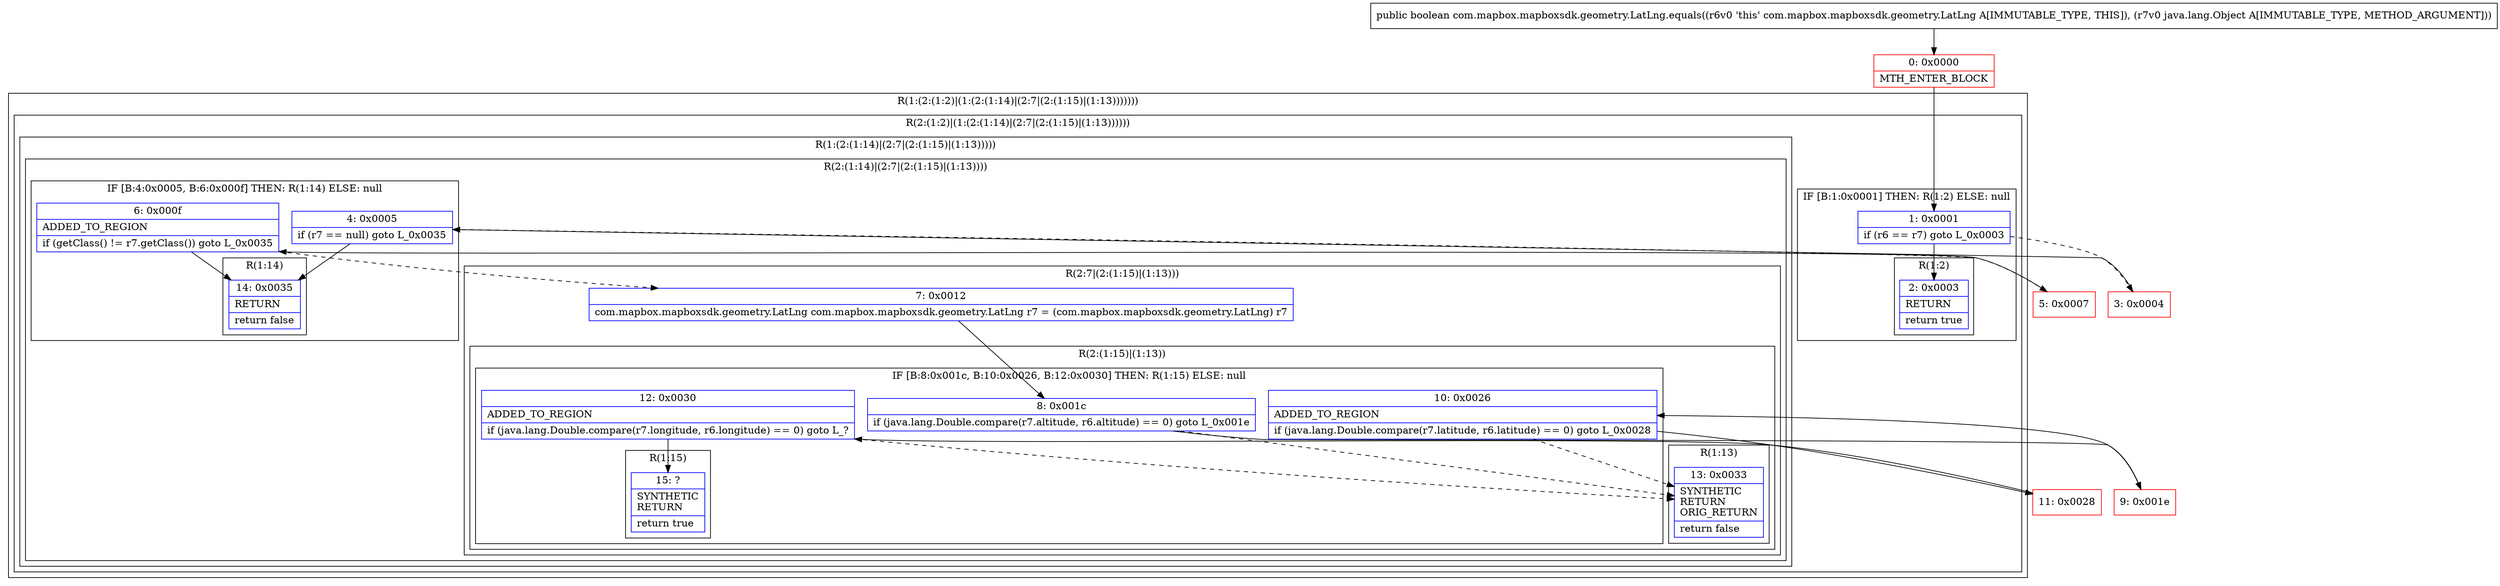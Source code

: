 digraph "CFG forcom.mapbox.mapboxsdk.geometry.LatLng.equals(Ljava\/lang\/Object;)Z" {
subgraph cluster_Region_1497647118 {
label = "R(1:(2:(1:2)|(1:(2:(1:14)|(2:7|(2:(1:15)|(1:13)))))))";
node [shape=record,color=blue];
subgraph cluster_Region_168530333 {
label = "R(2:(1:2)|(1:(2:(1:14)|(2:7|(2:(1:15)|(1:13))))))";
node [shape=record,color=blue];
subgraph cluster_IfRegion_1087502292 {
label = "IF [B:1:0x0001] THEN: R(1:2) ELSE: null";
node [shape=record,color=blue];
Node_1 [shape=record,label="{1\:\ 0x0001|if (r6 == r7) goto L_0x0003\l}"];
subgraph cluster_Region_441946571 {
label = "R(1:2)";
node [shape=record,color=blue];
Node_2 [shape=record,label="{2\:\ 0x0003|RETURN\l|return true\l}"];
}
}
subgraph cluster_Region_1638444727 {
label = "R(1:(2:(1:14)|(2:7|(2:(1:15)|(1:13)))))";
node [shape=record,color=blue];
subgraph cluster_Region_930696294 {
label = "R(2:(1:14)|(2:7|(2:(1:15)|(1:13))))";
node [shape=record,color=blue];
subgraph cluster_IfRegion_2027512330 {
label = "IF [B:4:0x0005, B:6:0x000f] THEN: R(1:14) ELSE: null";
node [shape=record,color=blue];
Node_4 [shape=record,label="{4\:\ 0x0005|if (r7 == null) goto L_0x0035\l}"];
Node_6 [shape=record,label="{6\:\ 0x000f|ADDED_TO_REGION\l|if (getClass() != r7.getClass()) goto L_0x0035\l}"];
subgraph cluster_Region_1587969299 {
label = "R(1:14)";
node [shape=record,color=blue];
Node_14 [shape=record,label="{14\:\ 0x0035|RETURN\l|return false\l}"];
}
}
subgraph cluster_Region_101330709 {
label = "R(2:7|(2:(1:15)|(1:13)))";
node [shape=record,color=blue];
Node_7 [shape=record,label="{7\:\ 0x0012|com.mapbox.mapboxsdk.geometry.LatLng com.mapbox.mapboxsdk.geometry.LatLng r7 = (com.mapbox.mapboxsdk.geometry.LatLng) r7\l}"];
subgraph cluster_Region_2061479270 {
label = "R(2:(1:15)|(1:13))";
node [shape=record,color=blue];
subgraph cluster_IfRegion_1150411085 {
label = "IF [B:8:0x001c, B:10:0x0026, B:12:0x0030] THEN: R(1:15) ELSE: null";
node [shape=record,color=blue];
Node_8 [shape=record,label="{8\:\ 0x001c|if (java.lang.Double.compare(r7.altitude, r6.altitude) == 0) goto L_0x001e\l}"];
Node_10 [shape=record,label="{10\:\ 0x0026|ADDED_TO_REGION\l|if (java.lang.Double.compare(r7.latitude, r6.latitude) == 0) goto L_0x0028\l}"];
Node_12 [shape=record,label="{12\:\ 0x0030|ADDED_TO_REGION\l|if (java.lang.Double.compare(r7.longitude, r6.longitude) == 0) goto L_?\l}"];
subgraph cluster_Region_129549351 {
label = "R(1:15)";
node [shape=record,color=blue];
Node_15 [shape=record,label="{15\:\ ?|SYNTHETIC\lRETURN\l|return true\l}"];
}
}
subgraph cluster_Region_885145576 {
label = "R(1:13)";
node [shape=record,color=blue];
Node_13 [shape=record,label="{13\:\ 0x0033|SYNTHETIC\lRETURN\lORIG_RETURN\l|return false\l}"];
}
}
}
}
}
}
}
Node_0 [shape=record,color=red,label="{0\:\ 0x0000|MTH_ENTER_BLOCK\l}"];
Node_3 [shape=record,color=red,label="{3\:\ 0x0004}"];
Node_5 [shape=record,color=red,label="{5\:\ 0x0007}"];
Node_9 [shape=record,color=red,label="{9\:\ 0x001e}"];
Node_11 [shape=record,color=red,label="{11\:\ 0x0028}"];
MethodNode[shape=record,label="{public boolean com.mapbox.mapboxsdk.geometry.LatLng.equals((r6v0 'this' com.mapbox.mapboxsdk.geometry.LatLng A[IMMUTABLE_TYPE, THIS]), (r7v0 java.lang.Object A[IMMUTABLE_TYPE, METHOD_ARGUMENT])) }"];
MethodNode -> Node_0;
Node_1 -> Node_2;
Node_1 -> Node_3[style=dashed];
Node_4 -> Node_5[style=dashed];
Node_4 -> Node_14;
Node_6 -> Node_7[style=dashed];
Node_6 -> Node_14;
Node_7 -> Node_8;
Node_8 -> Node_9;
Node_8 -> Node_13[style=dashed];
Node_10 -> Node_11;
Node_10 -> Node_13[style=dashed];
Node_12 -> Node_13[style=dashed];
Node_12 -> Node_15;
Node_0 -> Node_1;
Node_3 -> Node_4;
Node_5 -> Node_6;
Node_9 -> Node_10;
Node_11 -> Node_12;
}

